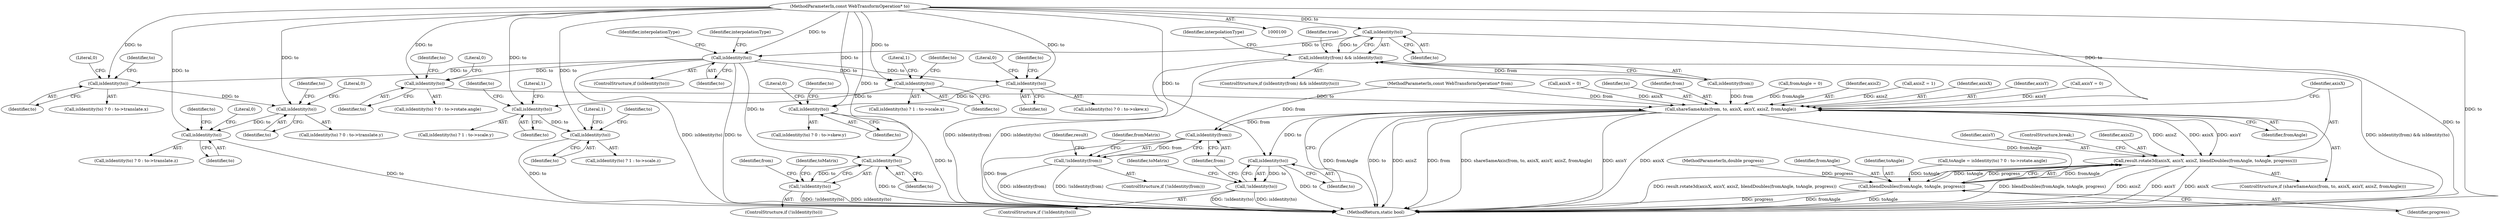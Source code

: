 digraph "0_Chrome_3c036ca040c114c077e13c35baaea78e2ddbaf61_0@pointer" {
"1000102" [label="(MethodParameterIn,const WebTransformOperation* to)"];
"1000110" [label="(Call,isIdentity(to))"];
"1000107" [label="(Call,isIdentity(from) && isIdentity(to))"];
"1000119" [label="(Call,isIdentity(to))"];
"1000177" [label="(Call,isIdentity(to))"];
"1000189" [label="(Call,isIdentity(to))"];
"1000201" [label="(Call,isIdentity(to))"];
"1000245" [label="(Call,isIdentity(to))"];
"1000254" [label="(Call,shareSameAxis(from, to, axisX, axisY, axisZ, fromAngle))"];
"1000261" [label="(Call,result.rotate3d(axisX, axisY, axisZ, blendDoubles(fromAngle, toAngle, progress)))"];
"1000265" [label="(Call,blendDoubles(fromAngle, toAngle, progress))"];
"1000274" [label="(Call,isIdentity(to))"];
"1000273" [label="(Call,!isIdentity(to))"];
"1000284" [label="(Call,isIdentity(from))"];
"1000283" [label="(Call,!isIdentity(from))"];
"1000344" [label="(Call,isIdentity(to))"];
"1000356" [label="(Call,isIdentity(to))"];
"1000368" [label="(Call,isIdentity(to))"];
"1000420" [label="(Call,isIdentity(to))"];
"1000432" [label="(Call,isIdentity(to))"];
"1000470" [label="(Call,isIdentity(to))"];
"1000469" [label="(Call,!isIdentity(to))"];
"1000108" [label="(Call,isIdentity(from))"];
"1000189" [label="(Call,isIdentity(to))"];
"1000265" [label="(Call,blendDoubles(fromAngle, toAngle, progress))"];
"1000274" [label="(Call,isIdentity(to))"];
"1000469" [label="(Call,!isIdentity(to))"];
"1000120" [label="(Identifier,to)"];
"1000230" [label="(Call,axisY = 0)"];
"1000191" [label="(Literal,0)"];
"1000254" [label="(Call,shareSameAxis(from, to, axisX, axisY, axisZ, fromAngle))"];
"1000176" [label="(Call,isIdentity(to) ? 0 : to->translate.x)"];
"1000345" [label="(Identifier,to)"];
"1000128" [label="(Identifier,interpolationType)"];
"1000470" [label="(Call,isIdentity(to))"];
"1000122" [label="(Identifier,interpolationType)"];
"1000103" [label="(MethodParameterIn,double progress)"];
"1000188" [label="(Call,isIdentity(to) ? 0 : to->translate.y)"];
"1000285" [label="(Identifier,from)"];
"1000361" [label="(Identifier,to)"];
"1000433" [label="(Identifier,to)"];
"1000116" [label="(Identifier,interpolationType)"];
"1000226" [label="(Call,axisX = 0)"];
"1000206" [label="(Identifier,to)"];
"1000437" [label="(Identifier,to)"];
"1000277" [label="(Identifier,toMatrix)"];
"1000502" [label="(MethodReturn,static bool)"];
"1000102" [label="(MethodParameterIn,const WebTransformOperation* to)"];
"1000182" [label="(Identifier,to)"];
"1000101" [label="(MethodParameterIn,const WebTransformOperation* from)"];
"1000179" [label="(Literal,0)"];
"1000421" [label="(Identifier,to)"];
"1000356" [label="(Call,isIdentity(to))"];
"1000266" [label="(Identifier,fromAngle)"];
"1000275" [label="(Identifier,to)"];
"1000253" [label="(ControlStructure,if (shareSameAxis(from, to, axisX, axisY, axisZ, fromAngle)))"];
"1000256" [label="(Identifier,to)"];
"1000118" [label="(ControlStructure,if (isIdentity(to)))"];
"1000178" [label="(Identifier,to)"];
"1000255" [label="(Identifier,from)"];
"1000422" [label="(Literal,0)"];
"1000432" [label="(Call,isIdentity(to))"];
"1000346" [label="(Literal,1)"];
"1000434" [label="(Literal,0)"];
"1000370" [label="(Literal,1)"];
"1000200" [label="(Call,isIdentity(to) ? 0 : to->translate.z)"];
"1000349" [label="(Identifier,to)"];
"1000246" [label="(Identifier,to)"];
"1000238" [label="(Call,fromAngle = 0)"];
"1000259" [label="(Identifier,axisZ)"];
"1000481" [label="(Identifier,from)"];
"1000344" [label="(Call,isIdentity(to))"];
"1000201" [label="(Call,isIdentity(to))"];
"1000234" [label="(Call,axisZ = 1)"];
"1000357" [label="(Identifier,to)"];
"1000373" [label="(Identifier,to)"];
"1000292" [label="(Identifier,result)"];
"1000268" [label="(Identifier,progress)"];
"1000368" [label="(Call,isIdentity(to))"];
"1000355" [label="(Call,isIdentity(to) ? 1 : to->scale.y)"];
"1000244" [label="(Call,isIdentity(to) ? 0 : to->rotate.angle)"];
"1000106" [label="(ControlStructure,if (isIdentity(from) && isIdentity(to)))"];
"1000264" [label="(Identifier,axisZ)"];
"1000110" [label="(Call,isIdentity(to))"];
"1000425" [label="(Identifier,to)"];
"1000113" [label="(Identifier,true)"];
"1000431" [label="(Call,isIdentity(to) ? 0 : to->skew.y)"];
"1000190" [label="(Identifier,to)"];
"1000257" [label="(Identifier,axisX)"];
"1000419" [label="(Call,isIdentity(to) ? 0 : to->skew.x)"];
"1000263" [label="(Identifier,axisY)"];
"1000272" [label="(ControlStructure,if (!isIdentity(to)))"];
"1000107" [label="(Call,isIdentity(from) && isIdentity(to))"];
"1000203" [label="(Literal,0)"];
"1000177" [label="(Call,isIdentity(to))"];
"1000202" [label="(Identifier,to)"];
"1000468" [label="(ControlStructure,if (!isIdentity(to)))"];
"1000420" [label="(Call,isIdentity(to))"];
"1000343" [label="(Call,isIdentity(to) ? 1 : to->scale.x)"];
"1000471" [label="(Identifier,to)"];
"1000111" [label="(Identifier,to)"];
"1000247" [label="(Literal,0)"];
"1000283" [label="(Call,!isIdentity(from))"];
"1000267" [label="(Identifier,toAngle)"];
"1000242" [label="(Call,toAngle = isIdentity(to) ? 0 : to->rotate.angle)"];
"1000194" [label="(Identifier,to)"];
"1000369" [label="(Identifier,to)"];
"1000119" [label="(Call,isIdentity(to))"];
"1000284" [label="(Call,isIdentity(from))"];
"1000258" [label="(Identifier,axisY)"];
"1000260" [label="(Identifier,fromAngle)"];
"1000262" [label="(Identifier,axisX)"];
"1000301" [label="(ControlStructure,break;)"];
"1000367" [label="(Call,isIdentity(to) ? 1 : to->scale.z)"];
"1000282" [label="(ControlStructure,if (!isIdentity(from)))"];
"1000287" [label="(Identifier,fromMatrix)"];
"1000273" [label="(Call,!isIdentity(to))"];
"1000358" [label="(Literal,1)"];
"1000261" [label="(Call,result.rotate3d(axisX, axisY, axisZ, blendDoubles(fromAngle, toAngle, progress)))"];
"1000245" [label="(Call,isIdentity(to))"];
"1000250" [label="(Identifier,to)"];
"1000473" [label="(Identifier,toMatrix)"];
"1000102" -> "1000100"  [label="AST: "];
"1000102" -> "1000502"  [label="DDG: to"];
"1000102" -> "1000110"  [label="DDG: to"];
"1000102" -> "1000119"  [label="DDG: to"];
"1000102" -> "1000177"  [label="DDG: to"];
"1000102" -> "1000189"  [label="DDG: to"];
"1000102" -> "1000201"  [label="DDG: to"];
"1000102" -> "1000245"  [label="DDG: to"];
"1000102" -> "1000254"  [label="DDG: to"];
"1000102" -> "1000274"  [label="DDG: to"];
"1000102" -> "1000344"  [label="DDG: to"];
"1000102" -> "1000356"  [label="DDG: to"];
"1000102" -> "1000368"  [label="DDG: to"];
"1000102" -> "1000420"  [label="DDG: to"];
"1000102" -> "1000432"  [label="DDG: to"];
"1000102" -> "1000470"  [label="DDG: to"];
"1000110" -> "1000107"  [label="AST: "];
"1000110" -> "1000111"  [label="CFG: "];
"1000111" -> "1000110"  [label="AST: "];
"1000107" -> "1000110"  [label="CFG: "];
"1000110" -> "1000502"  [label="DDG: to"];
"1000110" -> "1000107"  [label="DDG: to"];
"1000110" -> "1000119"  [label="DDG: to"];
"1000107" -> "1000106"  [label="AST: "];
"1000107" -> "1000108"  [label="CFG: "];
"1000108" -> "1000107"  [label="AST: "];
"1000113" -> "1000107"  [label="CFG: "];
"1000116" -> "1000107"  [label="CFG: "];
"1000107" -> "1000502"  [label="DDG: isIdentity(from)"];
"1000107" -> "1000502"  [label="DDG: isIdentity(from) && isIdentity(to)"];
"1000107" -> "1000502"  [label="DDG: isIdentity(to)"];
"1000108" -> "1000107"  [label="DDG: from"];
"1000119" -> "1000118"  [label="AST: "];
"1000119" -> "1000120"  [label="CFG: "];
"1000120" -> "1000119"  [label="AST: "];
"1000122" -> "1000119"  [label="CFG: "];
"1000128" -> "1000119"  [label="CFG: "];
"1000119" -> "1000502"  [label="DDG: to"];
"1000119" -> "1000502"  [label="DDG: isIdentity(to)"];
"1000119" -> "1000177"  [label="DDG: to"];
"1000119" -> "1000245"  [label="DDG: to"];
"1000119" -> "1000344"  [label="DDG: to"];
"1000119" -> "1000420"  [label="DDG: to"];
"1000119" -> "1000470"  [label="DDG: to"];
"1000177" -> "1000176"  [label="AST: "];
"1000177" -> "1000178"  [label="CFG: "];
"1000178" -> "1000177"  [label="AST: "];
"1000179" -> "1000177"  [label="CFG: "];
"1000182" -> "1000177"  [label="CFG: "];
"1000177" -> "1000189"  [label="DDG: to"];
"1000189" -> "1000188"  [label="AST: "];
"1000189" -> "1000190"  [label="CFG: "];
"1000190" -> "1000189"  [label="AST: "];
"1000191" -> "1000189"  [label="CFG: "];
"1000194" -> "1000189"  [label="CFG: "];
"1000189" -> "1000201"  [label="DDG: to"];
"1000201" -> "1000200"  [label="AST: "];
"1000201" -> "1000202"  [label="CFG: "];
"1000202" -> "1000201"  [label="AST: "];
"1000203" -> "1000201"  [label="CFG: "];
"1000206" -> "1000201"  [label="CFG: "];
"1000201" -> "1000502"  [label="DDG: to"];
"1000245" -> "1000244"  [label="AST: "];
"1000245" -> "1000246"  [label="CFG: "];
"1000246" -> "1000245"  [label="AST: "];
"1000247" -> "1000245"  [label="CFG: "];
"1000250" -> "1000245"  [label="CFG: "];
"1000245" -> "1000254"  [label="DDG: to"];
"1000254" -> "1000253"  [label="AST: "];
"1000254" -> "1000260"  [label="CFG: "];
"1000255" -> "1000254"  [label="AST: "];
"1000256" -> "1000254"  [label="AST: "];
"1000257" -> "1000254"  [label="AST: "];
"1000258" -> "1000254"  [label="AST: "];
"1000259" -> "1000254"  [label="AST: "];
"1000260" -> "1000254"  [label="AST: "];
"1000262" -> "1000254"  [label="CFG: "];
"1000275" -> "1000254"  [label="CFG: "];
"1000254" -> "1000502"  [label="DDG: axisZ"];
"1000254" -> "1000502"  [label="DDG: fromAngle"];
"1000254" -> "1000502"  [label="DDG: from"];
"1000254" -> "1000502"  [label="DDG: shareSameAxis(from, to, axisX, axisY, axisZ, fromAngle)"];
"1000254" -> "1000502"  [label="DDG: axisY"];
"1000254" -> "1000502"  [label="DDG: axisX"];
"1000254" -> "1000502"  [label="DDG: to"];
"1000108" -> "1000254"  [label="DDG: from"];
"1000101" -> "1000254"  [label="DDG: from"];
"1000226" -> "1000254"  [label="DDG: axisX"];
"1000230" -> "1000254"  [label="DDG: axisY"];
"1000234" -> "1000254"  [label="DDG: axisZ"];
"1000238" -> "1000254"  [label="DDG: fromAngle"];
"1000254" -> "1000261"  [label="DDG: axisX"];
"1000254" -> "1000261"  [label="DDG: axisY"];
"1000254" -> "1000261"  [label="DDG: axisZ"];
"1000254" -> "1000265"  [label="DDG: fromAngle"];
"1000254" -> "1000274"  [label="DDG: to"];
"1000254" -> "1000284"  [label="DDG: from"];
"1000261" -> "1000253"  [label="AST: "];
"1000261" -> "1000265"  [label="CFG: "];
"1000262" -> "1000261"  [label="AST: "];
"1000263" -> "1000261"  [label="AST: "];
"1000264" -> "1000261"  [label="AST: "];
"1000265" -> "1000261"  [label="AST: "];
"1000301" -> "1000261"  [label="CFG: "];
"1000261" -> "1000502"  [label="DDG: blendDoubles(fromAngle, toAngle, progress)"];
"1000261" -> "1000502"  [label="DDG: axisZ"];
"1000261" -> "1000502"  [label="DDG: axisY"];
"1000261" -> "1000502"  [label="DDG: axisX"];
"1000261" -> "1000502"  [label="DDG: result.rotate3d(axisX, axisY, axisZ, blendDoubles(fromAngle, toAngle, progress))"];
"1000265" -> "1000261"  [label="DDG: fromAngle"];
"1000265" -> "1000261"  [label="DDG: toAngle"];
"1000265" -> "1000261"  [label="DDG: progress"];
"1000265" -> "1000268"  [label="CFG: "];
"1000266" -> "1000265"  [label="AST: "];
"1000267" -> "1000265"  [label="AST: "];
"1000268" -> "1000265"  [label="AST: "];
"1000265" -> "1000502"  [label="DDG: toAngle"];
"1000265" -> "1000502"  [label="DDG: progress"];
"1000265" -> "1000502"  [label="DDG: fromAngle"];
"1000242" -> "1000265"  [label="DDG: toAngle"];
"1000103" -> "1000265"  [label="DDG: progress"];
"1000274" -> "1000273"  [label="AST: "];
"1000274" -> "1000275"  [label="CFG: "];
"1000275" -> "1000274"  [label="AST: "];
"1000273" -> "1000274"  [label="CFG: "];
"1000274" -> "1000502"  [label="DDG: to"];
"1000274" -> "1000273"  [label="DDG: to"];
"1000273" -> "1000272"  [label="AST: "];
"1000277" -> "1000273"  [label="CFG: "];
"1000285" -> "1000273"  [label="CFG: "];
"1000273" -> "1000502"  [label="DDG: isIdentity(to)"];
"1000273" -> "1000502"  [label="DDG: !isIdentity(to)"];
"1000284" -> "1000283"  [label="AST: "];
"1000284" -> "1000285"  [label="CFG: "];
"1000285" -> "1000284"  [label="AST: "];
"1000283" -> "1000284"  [label="CFG: "];
"1000284" -> "1000502"  [label="DDG: from"];
"1000284" -> "1000283"  [label="DDG: from"];
"1000101" -> "1000284"  [label="DDG: from"];
"1000283" -> "1000282"  [label="AST: "];
"1000287" -> "1000283"  [label="CFG: "];
"1000292" -> "1000283"  [label="CFG: "];
"1000283" -> "1000502"  [label="DDG: isIdentity(from)"];
"1000283" -> "1000502"  [label="DDG: !isIdentity(from)"];
"1000344" -> "1000343"  [label="AST: "];
"1000344" -> "1000345"  [label="CFG: "];
"1000345" -> "1000344"  [label="AST: "];
"1000346" -> "1000344"  [label="CFG: "];
"1000349" -> "1000344"  [label="CFG: "];
"1000344" -> "1000356"  [label="DDG: to"];
"1000356" -> "1000355"  [label="AST: "];
"1000356" -> "1000357"  [label="CFG: "];
"1000357" -> "1000356"  [label="AST: "];
"1000358" -> "1000356"  [label="CFG: "];
"1000361" -> "1000356"  [label="CFG: "];
"1000356" -> "1000368"  [label="DDG: to"];
"1000368" -> "1000367"  [label="AST: "];
"1000368" -> "1000369"  [label="CFG: "];
"1000369" -> "1000368"  [label="AST: "];
"1000370" -> "1000368"  [label="CFG: "];
"1000373" -> "1000368"  [label="CFG: "];
"1000368" -> "1000502"  [label="DDG: to"];
"1000420" -> "1000419"  [label="AST: "];
"1000420" -> "1000421"  [label="CFG: "];
"1000421" -> "1000420"  [label="AST: "];
"1000422" -> "1000420"  [label="CFG: "];
"1000425" -> "1000420"  [label="CFG: "];
"1000420" -> "1000432"  [label="DDG: to"];
"1000432" -> "1000431"  [label="AST: "];
"1000432" -> "1000433"  [label="CFG: "];
"1000433" -> "1000432"  [label="AST: "];
"1000434" -> "1000432"  [label="CFG: "];
"1000437" -> "1000432"  [label="CFG: "];
"1000432" -> "1000502"  [label="DDG: to"];
"1000470" -> "1000469"  [label="AST: "];
"1000470" -> "1000471"  [label="CFG: "];
"1000471" -> "1000470"  [label="AST: "];
"1000469" -> "1000470"  [label="CFG: "];
"1000470" -> "1000502"  [label="DDG: to"];
"1000470" -> "1000469"  [label="DDG: to"];
"1000469" -> "1000468"  [label="AST: "];
"1000473" -> "1000469"  [label="CFG: "];
"1000481" -> "1000469"  [label="CFG: "];
"1000469" -> "1000502"  [label="DDG: !isIdentity(to)"];
"1000469" -> "1000502"  [label="DDG: isIdentity(to)"];
}
